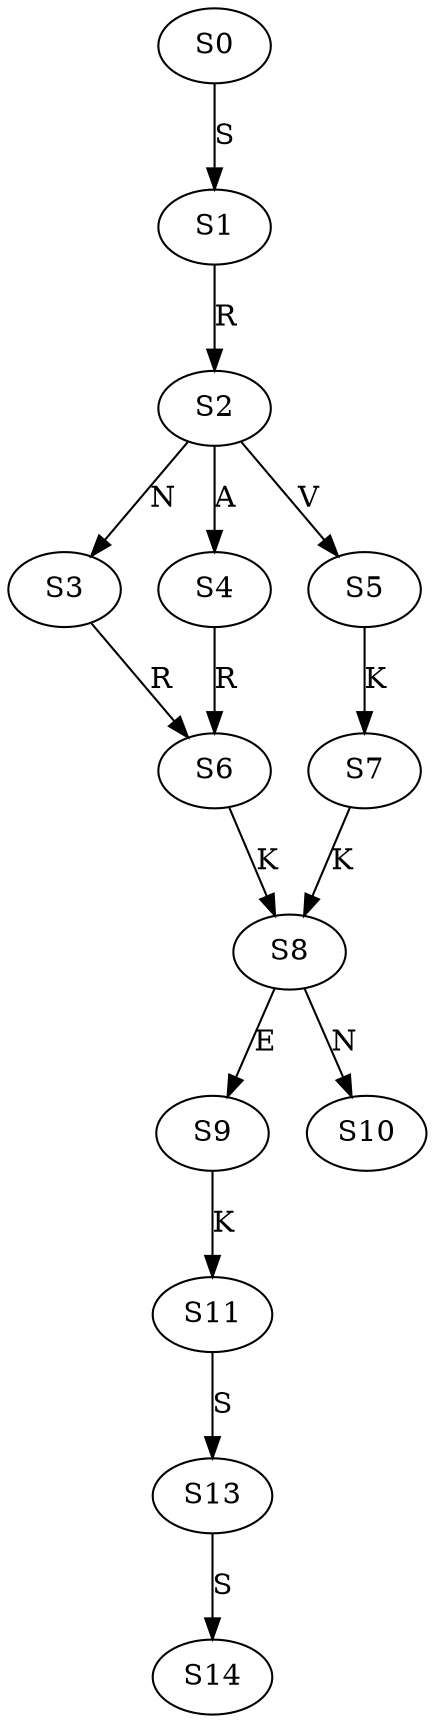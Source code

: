 strict digraph  {
	S0 -> S1 [ label = S ];
	S1 -> S2 [ label = R ];
	S2 -> S3 [ label = N ];
	S2 -> S4 [ label = A ];
	S2 -> S5 [ label = V ];
	S3 -> S6 [ label = R ];
	S4 -> S6 [ label = R ];
	S5 -> S7 [ label = K ];
	S6 -> S8 [ label = K ];
	S7 -> S8 [ label = K ];
	S8 -> S9 [ label = E ];
	S8 -> S10 [ label = N ];
	S9 -> S11 [ label = K ];
	S11 -> S13 [ label = S ];
	S13 -> S14 [ label = S ];
}
